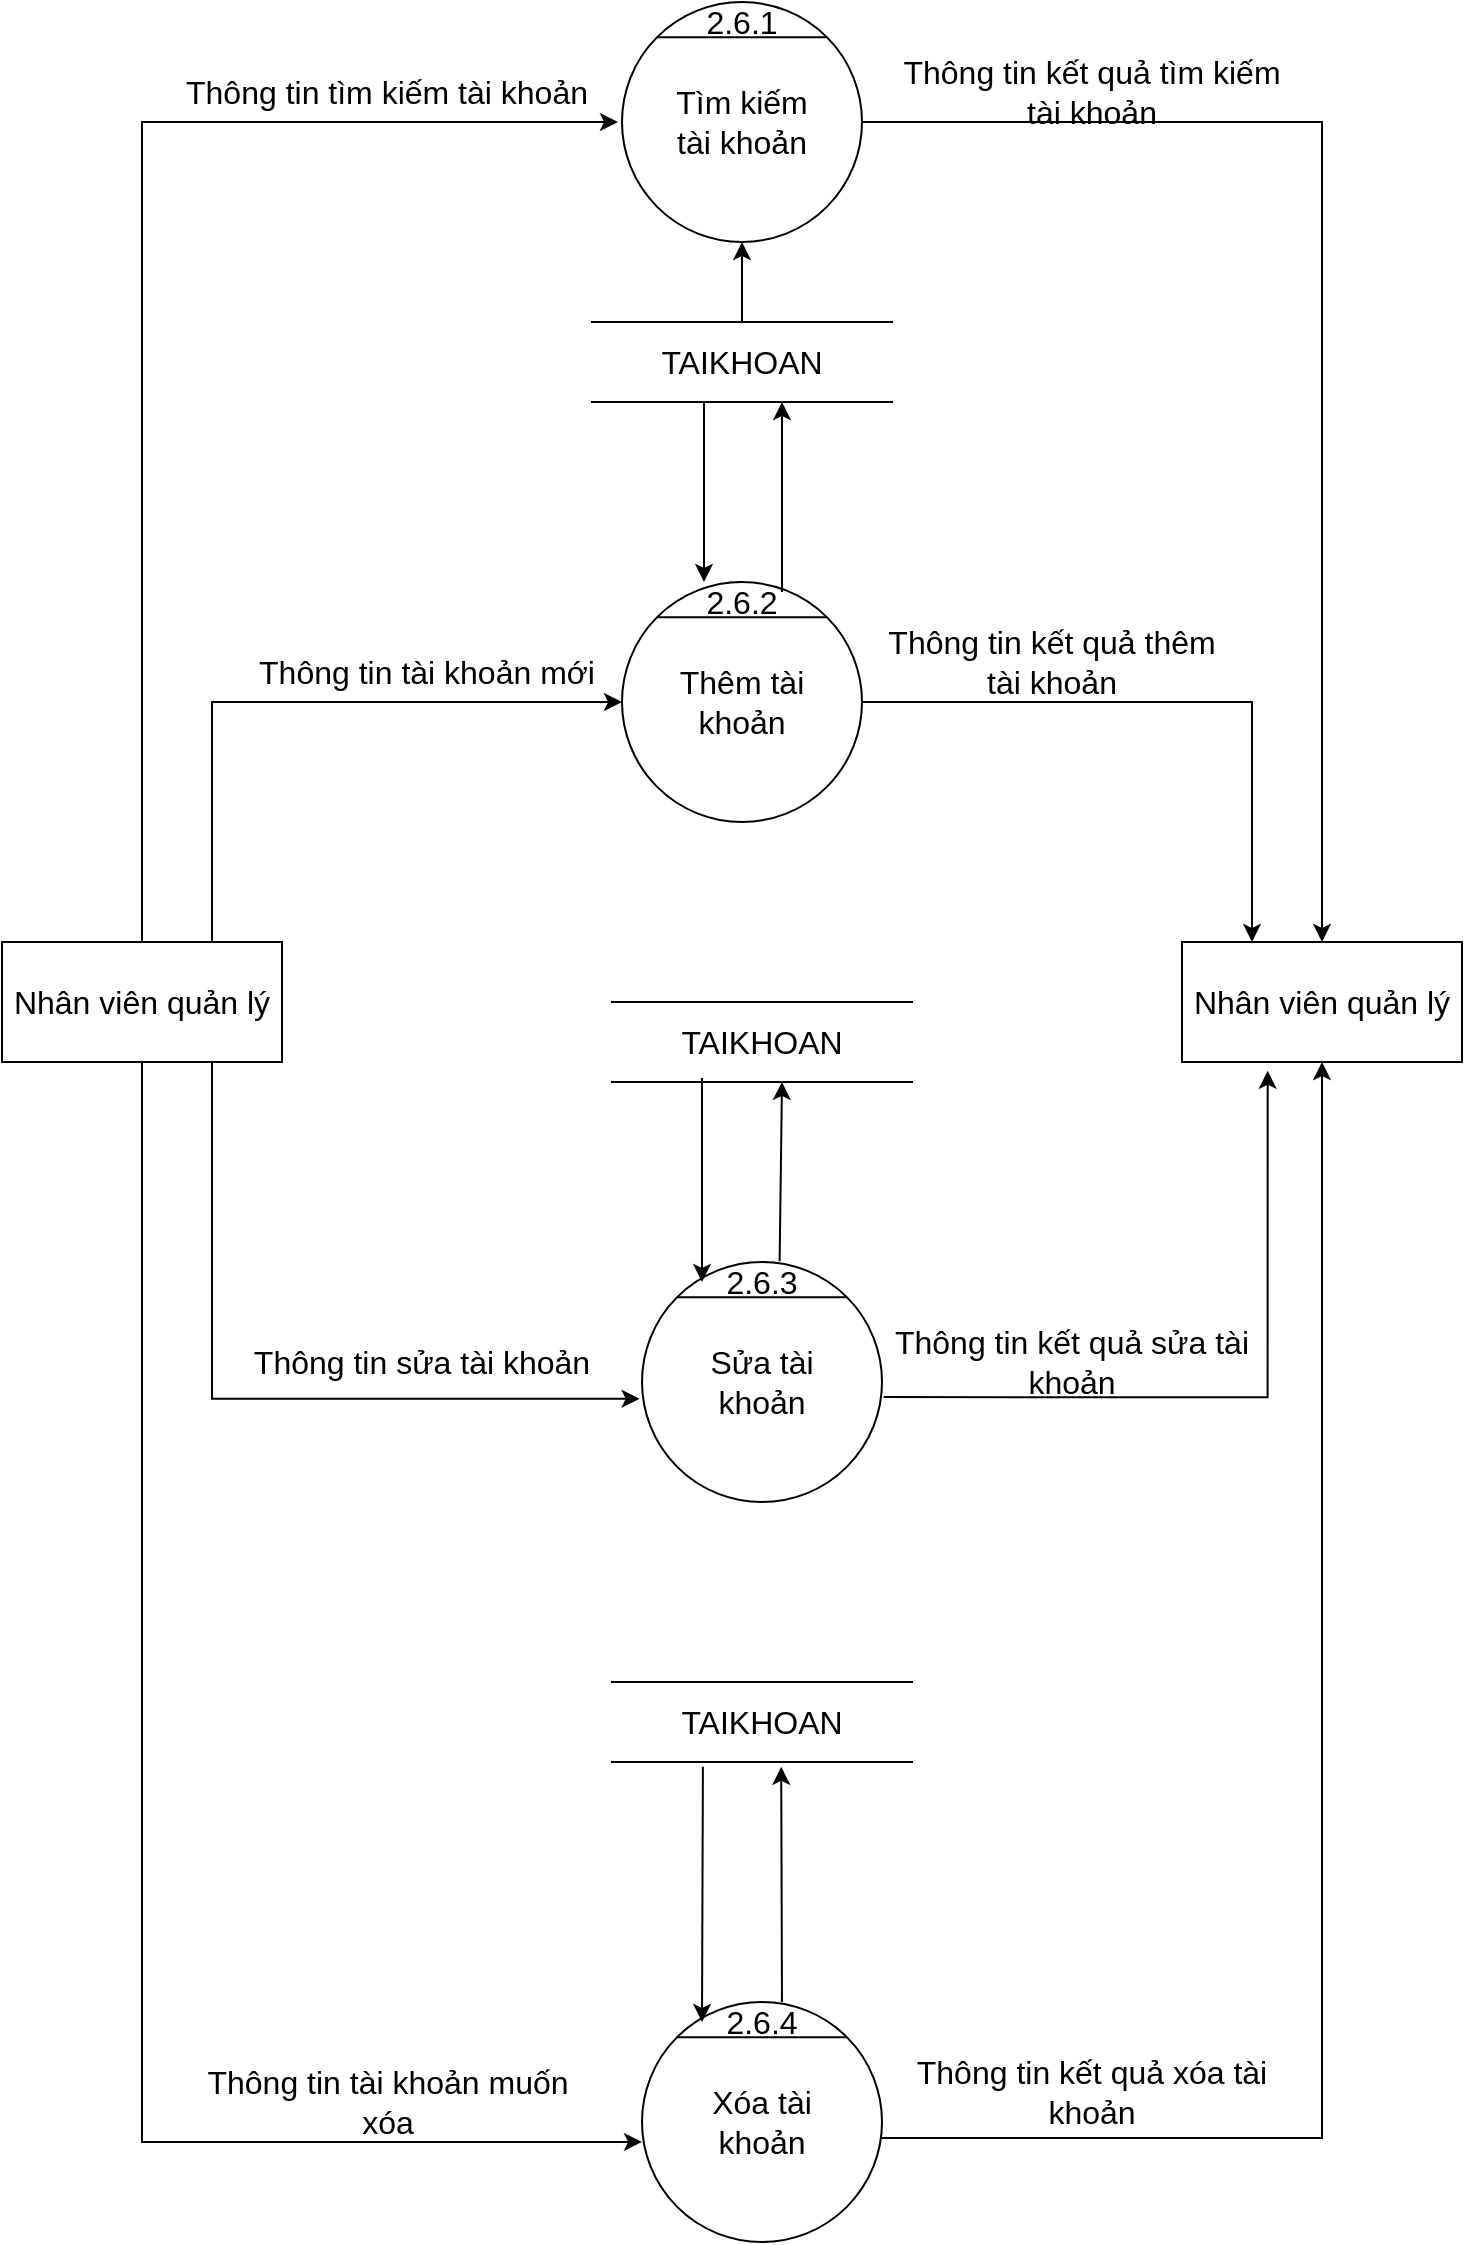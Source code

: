 <mxfile version="16.4.11" type="device"><diagram id="EWuTS2r6eq--kKYxcJY7" name="Page-1"><mxGraphModel dx="1038" dy="641" grid="1" gridSize="10" guides="1" tooltips="1" connect="1" arrows="1" fold="1" page="1" pageScale="1" pageWidth="850" pageHeight="1100" math="0" shadow="0"><root><mxCell id="0"/><mxCell id="1" parent="0"/><mxCell id="OubEYlhjMZl3BNtKAyAB-1" value="" style="ellipse;whiteSpace=wrap;html=1;aspect=fixed;fontSize=16;" parent="1" vertex="1"><mxGeometry x="520" y="120" width="120" height="120" as="geometry"/></mxCell><mxCell id="OubEYlhjMZl3BNtKAyAB-2" value="" style="endArrow=none;html=1;rounded=0;exitX=0;exitY=0;exitDx=0;exitDy=0;entryX=1;entryY=0;entryDx=0;entryDy=0;fontSize=16;" parent="1" source="OubEYlhjMZl3BNtKAyAB-1" target="OubEYlhjMZl3BNtKAyAB-1" edge="1"><mxGeometry width="50" height="50" relative="1" as="geometry"><mxPoint x="860" y="675" as="sourcePoint"/><mxPoint x="910" y="625" as="targetPoint"/></mxGeometry></mxCell><mxCell id="OubEYlhjMZl3BNtKAyAB-3" value="Tìm kiếm tài khoản" style="text;html=1;strokeColor=none;fillColor=none;align=center;verticalAlign=middle;whiteSpace=wrap;rounded=0;fontSize=16;" parent="1" vertex="1"><mxGeometry x="540" y="165" width="80" height="30" as="geometry"/></mxCell><mxCell id="OubEYlhjMZl3BNtKAyAB-4" value="" style="ellipse;whiteSpace=wrap;html=1;aspect=fixed;fontSize=16;" parent="1" vertex="1"><mxGeometry x="520" y="410" width="120" height="120" as="geometry"/></mxCell><mxCell id="OubEYlhjMZl3BNtKAyAB-5" value="" style="endArrow=none;html=1;rounded=0;exitX=0;exitY=0;exitDx=0;exitDy=0;entryX=1;entryY=0;entryDx=0;entryDy=0;fontSize=16;" parent="1" source="OubEYlhjMZl3BNtKAyAB-4" target="OubEYlhjMZl3BNtKAyAB-4" edge="1"><mxGeometry width="50" height="50" relative="1" as="geometry"><mxPoint x="860" y="965" as="sourcePoint"/><mxPoint x="910" y="915" as="targetPoint"/></mxGeometry></mxCell><mxCell id="OubEYlhjMZl3BNtKAyAB-6" value="&lt;font style=&quot;font-size: 16px&quot;&gt;Thêm tài khoản&lt;/font&gt;" style="text;html=1;strokeColor=none;fillColor=none;align=center;verticalAlign=middle;whiteSpace=wrap;rounded=0;fontSize=16;" parent="1" vertex="1"><mxGeometry x="540" y="455" width="80" height="30" as="geometry"/></mxCell><mxCell id="OubEYlhjMZl3BNtKAyAB-7" value="" style="ellipse;whiteSpace=wrap;html=1;aspect=fixed;fontSize=16;" parent="1" vertex="1"><mxGeometry x="530" y="750" width="120" height="120" as="geometry"/></mxCell><mxCell id="OubEYlhjMZl3BNtKAyAB-8" value="" style="endArrow=none;html=1;rounded=0;exitX=0;exitY=0;exitDx=0;exitDy=0;entryX=1;entryY=0;entryDx=0;entryDy=0;fontSize=16;" parent="1" source="OubEYlhjMZl3BNtKAyAB-7" target="OubEYlhjMZl3BNtKAyAB-7" edge="1"><mxGeometry width="50" height="50" relative="1" as="geometry"><mxPoint x="870" y="1305" as="sourcePoint"/><mxPoint x="920" y="1255" as="targetPoint"/></mxGeometry></mxCell><mxCell id="OubEYlhjMZl3BNtKAyAB-9" value="&lt;font style=&quot;font-size: 16px&quot;&gt;Sửa tài khoản&lt;/font&gt;" style="text;html=1;strokeColor=none;fillColor=none;align=center;verticalAlign=middle;whiteSpace=wrap;rounded=0;fontSize=16;" parent="1" vertex="1"><mxGeometry x="550" y="795" width="80" height="30" as="geometry"/></mxCell><mxCell id="OubEYlhjMZl3BNtKAyAB-10" value="Nhân viên quản lý" style="rounded=0;whiteSpace=wrap;html=1;fontSize=16;" parent="1" vertex="1"><mxGeometry x="210" y="590" width="140" height="60" as="geometry"/></mxCell><mxCell id="OubEYlhjMZl3BNtKAyAB-11" value="Nhân viên quản lý" style="rounded=0;whiteSpace=wrap;html=1;fontSize=16;" parent="1" vertex="1"><mxGeometry x="800" y="590" width="140" height="60" as="geometry"/></mxCell><mxCell id="OubEYlhjMZl3BNtKAyAB-12" value="&lt;font style=&quot;font-size: 16px&quot;&gt;2.6.1&lt;/font&gt;" style="text;html=1;strokeColor=none;fillColor=none;align=center;verticalAlign=middle;whiteSpace=wrap;rounded=0;" parent="1" vertex="1"><mxGeometry x="550" y="120" width="60" height="20" as="geometry"/></mxCell><mxCell id="OubEYlhjMZl3BNtKAyAB-13" value="&lt;font style=&quot;font-size: 16px&quot;&gt;2.6.2&lt;/font&gt;" style="text;html=1;strokeColor=none;fillColor=none;align=center;verticalAlign=middle;whiteSpace=wrap;rounded=0;" parent="1" vertex="1"><mxGeometry x="560" y="410" width="40" height="20" as="geometry"/></mxCell><mxCell id="OubEYlhjMZl3BNtKAyAB-14" value="&lt;font style=&quot;font-size: 16px&quot;&gt;2.6.3&lt;/font&gt;" style="text;html=1;strokeColor=none;fillColor=none;align=center;verticalAlign=middle;whiteSpace=wrap;rounded=0;" parent="1" vertex="1"><mxGeometry x="560" y="750" width="60" height="20" as="geometry"/></mxCell><mxCell id="OubEYlhjMZl3BNtKAyAB-15" value="" style="edgeStyle=segmentEdgeStyle;endArrow=classic;html=1;rounded=0;fontSize=16;exitX=0.5;exitY=0;exitDx=0;exitDy=0;" parent="1" source="OubEYlhjMZl3BNtKAyAB-10" edge="1"><mxGeometry width="50" height="50" relative="1" as="geometry"><mxPoint x="610" y="420" as="sourcePoint"/><mxPoint x="518.0" y="180" as="targetPoint"/><Array as="points"><mxPoint x="290" y="180"/><mxPoint x="518" y="180"/></Array></mxGeometry></mxCell><mxCell id="OubEYlhjMZl3BNtKAyAB-16" value="" style="edgeStyle=segmentEdgeStyle;endArrow=classic;html=1;rounded=0;fontSize=16;exitX=0.75;exitY=1;exitDx=0;exitDy=0;entryX=-0.01;entryY=0.57;entryDx=0;entryDy=0;entryPerimeter=0;" parent="1" source="OubEYlhjMZl3BNtKAyAB-10" target="OubEYlhjMZl3BNtKAyAB-7" edge="1"><mxGeometry width="50" height="50" relative="1" as="geometry"><mxPoint x="610" y="605" as="sourcePoint"/><mxPoint x="660" y="555" as="targetPoint"/><Array as="points"><mxPoint x="315" y="818"/></Array></mxGeometry></mxCell><mxCell id="OubEYlhjMZl3BNtKAyAB-17" value="" style="edgeStyle=segmentEdgeStyle;endArrow=classic;html=1;rounded=0;fontSize=16;exitX=1;exitY=0.5;exitDx=0;exitDy=0;entryX=0.5;entryY=0;entryDx=0;entryDy=0;" parent="1" source="OubEYlhjMZl3BNtKAyAB-1" target="OubEYlhjMZl3BNtKAyAB-11" edge="1"><mxGeometry width="50" height="50" relative="1" as="geometry"><mxPoint x="790" y="315" as="sourcePoint"/><mxPoint x="1018.0" y="150" as="targetPoint"/><Array as="points"><mxPoint x="870" y="180"/></Array></mxGeometry></mxCell><mxCell id="OubEYlhjMZl3BNtKAyAB-18" value="" style="edgeStyle=segmentEdgeStyle;endArrow=classic;html=1;rounded=0;fontSize=16;exitX=1.007;exitY=0.563;exitDx=0;exitDy=0;exitPerimeter=0;entryX=0.306;entryY=1.073;entryDx=0;entryDy=0;entryPerimeter=0;" parent="1" source="OubEYlhjMZl3BNtKAyAB-7" target="OubEYlhjMZl3BNtKAyAB-11" edge="1"><mxGeometry width="50" height="50" relative="1" as="geometry"><mxPoint x="610" y="505" as="sourcePoint"/><mxPoint x="660" y="455" as="targetPoint"/></mxGeometry></mxCell><mxCell id="OubEYlhjMZl3BNtKAyAB-19" value="TAIKHOAN" style="shape=partialRectangle;whiteSpace=wrap;html=1;left=0;right=0;fillColor=none;fontSize=16;" parent="1" vertex="1"><mxGeometry x="505" y="280" width="150" height="40" as="geometry"/></mxCell><mxCell id="OubEYlhjMZl3BNtKAyAB-20" value="Thông tin tìm kiếm tài khoản" style="text;html=1;strokeColor=none;fillColor=none;align=center;verticalAlign=middle;whiteSpace=wrap;rounded=0;fontSize=16;" parent="1" vertex="1"><mxGeometry x="290" y="150" width="225" height="30" as="geometry"/></mxCell><mxCell id="OubEYlhjMZl3BNtKAyAB-21" value="Thông tin kết quả tìm kiếm tài khoản" style="text;html=1;strokeColor=none;fillColor=none;align=center;verticalAlign=middle;whiteSpace=wrap;rounded=0;fontSize=16;" parent="1" vertex="1"><mxGeometry x="650" y="150" width="210" height="30" as="geometry"/></mxCell><mxCell id="OubEYlhjMZl3BNtKAyAB-22" value="TAIKHOAN" style="shape=partialRectangle;whiteSpace=wrap;html=1;left=0;right=0;fillColor=none;fontSize=16;" parent="1" vertex="1"><mxGeometry x="515" y="620" width="150" height="40" as="geometry"/></mxCell><mxCell id="OubEYlhjMZl3BNtKAyAB-23" value="" style="endArrow=classic;html=1;rounded=0;fontSize=16;entryX=0.5;entryY=1;entryDx=0;entryDy=0;exitX=0.5;exitY=0;exitDx=0;exitDy=0;" parent="1" source="OubEYlhjMZl3BNtKAyAB-19" target="OubEYlhjMZl3BNtKAyAB-1" edge="1"><mxGeometry width="50" height="50" relative="1" as="geometry"><mxPoint x="610" y="480" as="sourcePoint"/><mxPoint x="660" y="430" as="targetPoint"/></mxGeometry></mxCell><mxCell id="OubEYlhjMZl3BNtKAyAB-24" value="" style="endArrow=classic;html=1;rounded=0;fontSize=16;" parent="1" edge="1"><mxGeometry width="50" height="50" relative="1" as="geometry"><mxPoint x="561" y="320" as="sourcePoint"/><mxPoint x="561" y="410" as="targetPoint"/></mxGeometry></mxCell><mxCell id="OubEYlhjMZl3BNtKAyAB-28" value="" style="endArrow=classic;html=1;rounded=0;fontSize=16;entryX=0.362;entryY=1.004;entryDx=0;entryDy=0;entryPerimeter=0;exitX=0.647;exitY=-0.02;exitDx=0;exitDy=0;exitPerimeter=0;" parent="1" source="OubEYlhjMZl3BNtKAyAB-14" edge="1"><mxGeometry width="50" height="50" relative="1" as="geometry"><mxPoint x="600" y="754" as="sourcePoint"/><mxPoint x="600" y="660.0" as="targetPoint"/></mxGeometry></mxCell><mxCell id="OubEYlhjMZl3BNtKAyAB-29" value="" style="endArrow=classic;html=1;rounded=0;fontSize=16;entryX=0;entryY=0.5;entryDx=0;entryDy=0;" parent="1" target="OubEYlhjMZl3BNtKAyAB-14" edge="1"><mxGeometry width="50" height="50" relative="1" as="geometry"><mxPoint x="560" y="658" as="sourcePoint"/><mxPoint x="560" y="750.0" as="targetPoint"/></mxGeometry></mxCell><mxCell id="OubEYlhjMZl3BNtKAyAB-30" value="Thông tin tài khoản mới" style="text;html=1;strokeColor=none;fillColor=none;align=center;verticalAlign=middle;whiteSpace=wrap;rounded=0;fontSize=16;" parent="1" vertex="1"><mxGeometry x="325" y="440" width="195" height="30" as="geometry"/></mxCell><mxCell id="OubEYlhjMZl3BNtKAyAB-31" value="Thông tin kết quả thêm tài khoản" style="text;html=1;strokeColor=none;fillColor=none;align=center;verticalAlign=middle;whiteSpace=wrap;rounded=0;fontSize=16;" parent="1" vertex="1"><mxGeometry x="650" y="430" width="170" height="40" as="geometry"/></mxCell><mxCell id="OubEYlhjMZl3BNtKAyAB-32" style="edgeStyle=orthogonalEdgeStyle;rounded=0;orthogonalLoop=1;jettySize=auto;html=1;exitX=0.5;exitY=1;exitDx=0;exitDy=0;fontSize=16;" parent="1" source="OubEYlhjMZl3BNtKAyAB-31" target="OubEYlhjMZl3BNtKAyAB-31" edge="1"><mxGeometry relative="1" as="geometry"/></mxCell><mxCell id="OubEYlhjMZl3BNtKAyAB-33" value="Thông tin sửa tài khoản" style="text;html=1;strokeColor=none;fillColor=none;align=center;verticalAlign=middle;whiteSpace=wrap;rounded=0;fontSize=16;" parent="1" vertex="1"><mxGeometry x="325" y="785" width="190" height="30" as="geometry"/></mxCell><mxCell id="OubEYlhjMZl3BNtKAyAB-34" value="Thông tin kết quả sửa tài khoản" style="text;html=1;strokeColor=none;fillColor=none;align=center;verticalAlign=middle;whiteSpace=wrap;rounded=0;fontSize=16;" parent="1" vertex="1"><mxGeometry x="655" y="780" width="180" height="40" as="geometry"/></mxCell><mxCell id="OubEYlhjMZl3BNtKAyAB-35" value="" style="ellipse;whiteSpace=wrap;html=1;aspect=fixed;fontSize=16;" parent="1" vertex="1"><mxGeometry x="530" y="1120" width="120" height="120" as="geometry"/></mxCell><mxCell id="OubEYlhjMZl3BNtKAyAB-36" value="" style="endArrow=none;html=1;rounded=0;exitX=0;exitY=0;exitDx=0;exitDy=0;entryX=1;entryY=0;entryDx=0;entryDy=0;fontSize=16;" parent="1" source="OubEYlhjMZl3BNtKAyAB-35" target="OubEYlhjMZl3BNtKAyAB-35" edge="1"><mxGeometry width="50" height="50" relative="1" as="geometry"><mxPoint x="870" y="1675" as="sourcePoint"/><mxPoint x="920" y="1625" as="targetPoint"/></mxGeometry></mxCell><mxCell id="OubEYlhjMZl3BNtKAyAB-37" value="&lt;font style=&quot;font-size: 16px&quot;&gt;Xóa tài khoản&lt;/font&gt;" style="text;html=1;strokeColor=none;fillColor=none;align=center;verticalAlign=middle;whiteSpace=wrap;rounded=0;fontSize=16;" parent="1" vertex="1"><mxGeometry x="550" y="1165" width="80" height="30" as="geometry"/></mxCell><mxCell id="OubEYlhjMZl3BNtKAyAB-38" value="&lt;font style=&quot;font-size: 16px&quot;&gt;2.6.4&lt;/font&gt;" style="text;html=1;strokeColor=none;fillColor=none;align=center;verticalAlign=middle;whiteSpace=wrap;rounded=0;" parent="1" vertex="1"><mxGeometry x="570" y="1120" width="40" height="20" as="geometry"/></mxCell><mxCell id="OubEYlhjMZl3BNtKAyAB-39" value="" style="edgeStyle=segmentEdgeStyle;endArrow=classic;html=1;rounded=0;exitX=0.75;exitY=0;exitDx=0;exitDy=0;entryX=0;entryY=0.5;entryDx=0;entryDy=0;" parent="1" source="OubEYlhjMZl3BNtKAyAB-10" target="OubEYlhjMZl3BNtKAyAB-4" edge="1"><mxGeometry width="50" height="50" relative="1" as="geometry"><mxPoint x="440" y="560" as="sourcePoint"/><mxPoint x="490" y="510" as="targetPoint"/><Array as="points"><mxPoint x="315" y="470"/></Array></mxGeometry></mxCell><mxCell id="OubEYlhjMZl3BNtKAyAB-40" value="" style="edgeStyle=segmentEdgeStyle;endArrow=classic;html=1;rounded=0;exitX=1;exitY=0.5;exitDx=0;exitDy=0;entryX=0.25;entryY=0;entryDx=0;entryDy=0;" parent="1" source="OubEYlhjMZl3BNtKAyAB-4" target="OubEYlhjMZl3BNtKAyAB-11" edge="1"><mxGeometry width="50" height="50" relative="1" as="geometry"><mxPoint x="440" y="560" as="sourcePoint"/><mxPoint x="490" y="510" as="targetPoint"/></mxGeometry></mxCell><mxCell id="OubEYlhjMZl3BNtKAyAB-41" value="TAIKHOAN" style="shape=partialRectangle;whiteSpace=wrap;html=1;left=0;right=0;fillColor=none;fontSize=16;" parent="1" vertex="1"><mxGeometry x="515" y="960" width="150" height="40" as="geometry"/></mxCell><mxCell id="OubEYlhjMZl3BNtKAyAB-42" value="" style="endArrow=classic;html=1;rounded=0;fontSize=16;exitX=0.303;exitY=1.06;exitDx=0;exitDy=0;exitPerimeter=0;" parent="1" source="OubEYlhjMZl3BNtKAyAB-41" edge="1"><mxGeometry width="50" height="50" relative="1" as="geometry"><mxPoint x="560" y="1000" as="sourcePoint"/><mxPoint x="560" y="1130" as="targetPoint"/></mxGeometry></mxCell><mxCell id="OubEYlhjMZl3BNtKAyAB-43" value="" style="endArrow=classic;html=1;rounded=0;fontSize=16;exitX=0.75;exitY=0;exitDx=0;exitDy=0;entryX=0.564;entryY=1.06;entryDx=0;entryDy=0;entryPerimeter=0;" parent="1" source="OubEYlhjMZl3BNtKAyAB-38" target="OubEYlhjMZl3BNtKAyAB-41" edge="1"><mxGeometry width="50" height="50" relative="1" as="geometry"><mxPoint x="581.55" y="1011.6" as="sourcePoint"/><mxPoint x="582" y="1130" as="targetPoint"/></mxGeometry></mxCell><mxCell id="OubEYlhjMZl3BNtKAyAB-44" value="" style="edgeStyle=segmentEdgeStyle;endArrow=classic;html=1;rounded=0;exitX=0.5;exitY=1;exitDx=0;exitDy=0;entryX=0;entryY=0.583;entryDx=0;entryDy=0;entryPerimeter=0;" parent="1" source="OubEYlhjMZl3BNtKAyAB-10" target="OubEYlhjMZl3BNtKAyAB-35" edge="1"><mxGeometry width="50" height="50" relative="1" as="geometry"><mxPoint x="440" y="920" as="sourcePoint"/><mxPoint x="490" y="870" as="targetPoint"/><Array as="points"><mxPoint x="280" y="1190"/></Array></mxGeometry></mxCell><mxCell id="OubEYlhjMZl3BNtKAyAB-45" value="" style="edgeStyle=segmentEdgeStyle;endArrow=classic;html=1;rounded=0;exitX=1;exitY=0.567;exitDx=0;exitDy=0;exitPerimeter=0;entryX=0.5;entryY=1;entryDx=0;entryDy=0;" parent="1" source="OubEYlhjMZl3BNtKAyAB-35" target="OubEYlhjMZl3BNtKAyAB-11" edge="1"><mxGeometry width="50" height="50" relative="1" as="geometry"><mxPoint x="680" y="1120" as="sourcePoint"/><mxPoint x="730" y="1070" as="targetPoint"/></mxGeometry></mxCell><mxCell id="OubEYlhjMZl3BNtKAyAB-46" value="Thông tin tài khoản muốn xóa" style="text;html=1;strokeColor=none;fillColor=none;align=center;verticalAlign=middle;whiteSpace=wrap;rounded=0;fontSize=16;" parent="1" vertex="1"><mxGeometry x="307.5" y="1150" width="190" height="40" as="geometry"/></mxCell><mxCell id="OubEYlhjMZl3BNtKAyAB-47" value="Thông tin kết quả xóa tài khoản" style="text;html=1;strokeColor=none;fillColor=none;align=center;verticalAlign=middle;whiteSpace=wrap;rounded=0;fontSize=16;" parent="1" vertex="1"><mxGeometry x="665" y="1140" width="180" height="50" as="geometry"/></mxCell><mxCell id="kMGYKILDDp7bAS-Hyi_o-1" value="" style="endArrow=classic;html=1;rounded=0;fontSize=16;entryX=0.5;entryY=1;entryDx=0;entryDy=0;exitX=1;exitY=0.25;exitDx=0;exitDy=0;" edge="1" parent="1" source="OubEYlhjMZl3BNtKAyAB-13"><mxGeometry width="50" height="50" relative="1" as="geometry"><mxPoint x="600" y="410" as="sourcePoint"/><mxPoint x="600" y="320" as="targetPoint"/></mxGeometry></mxCell></root></mxGraphModel></diagram></mxfile>
